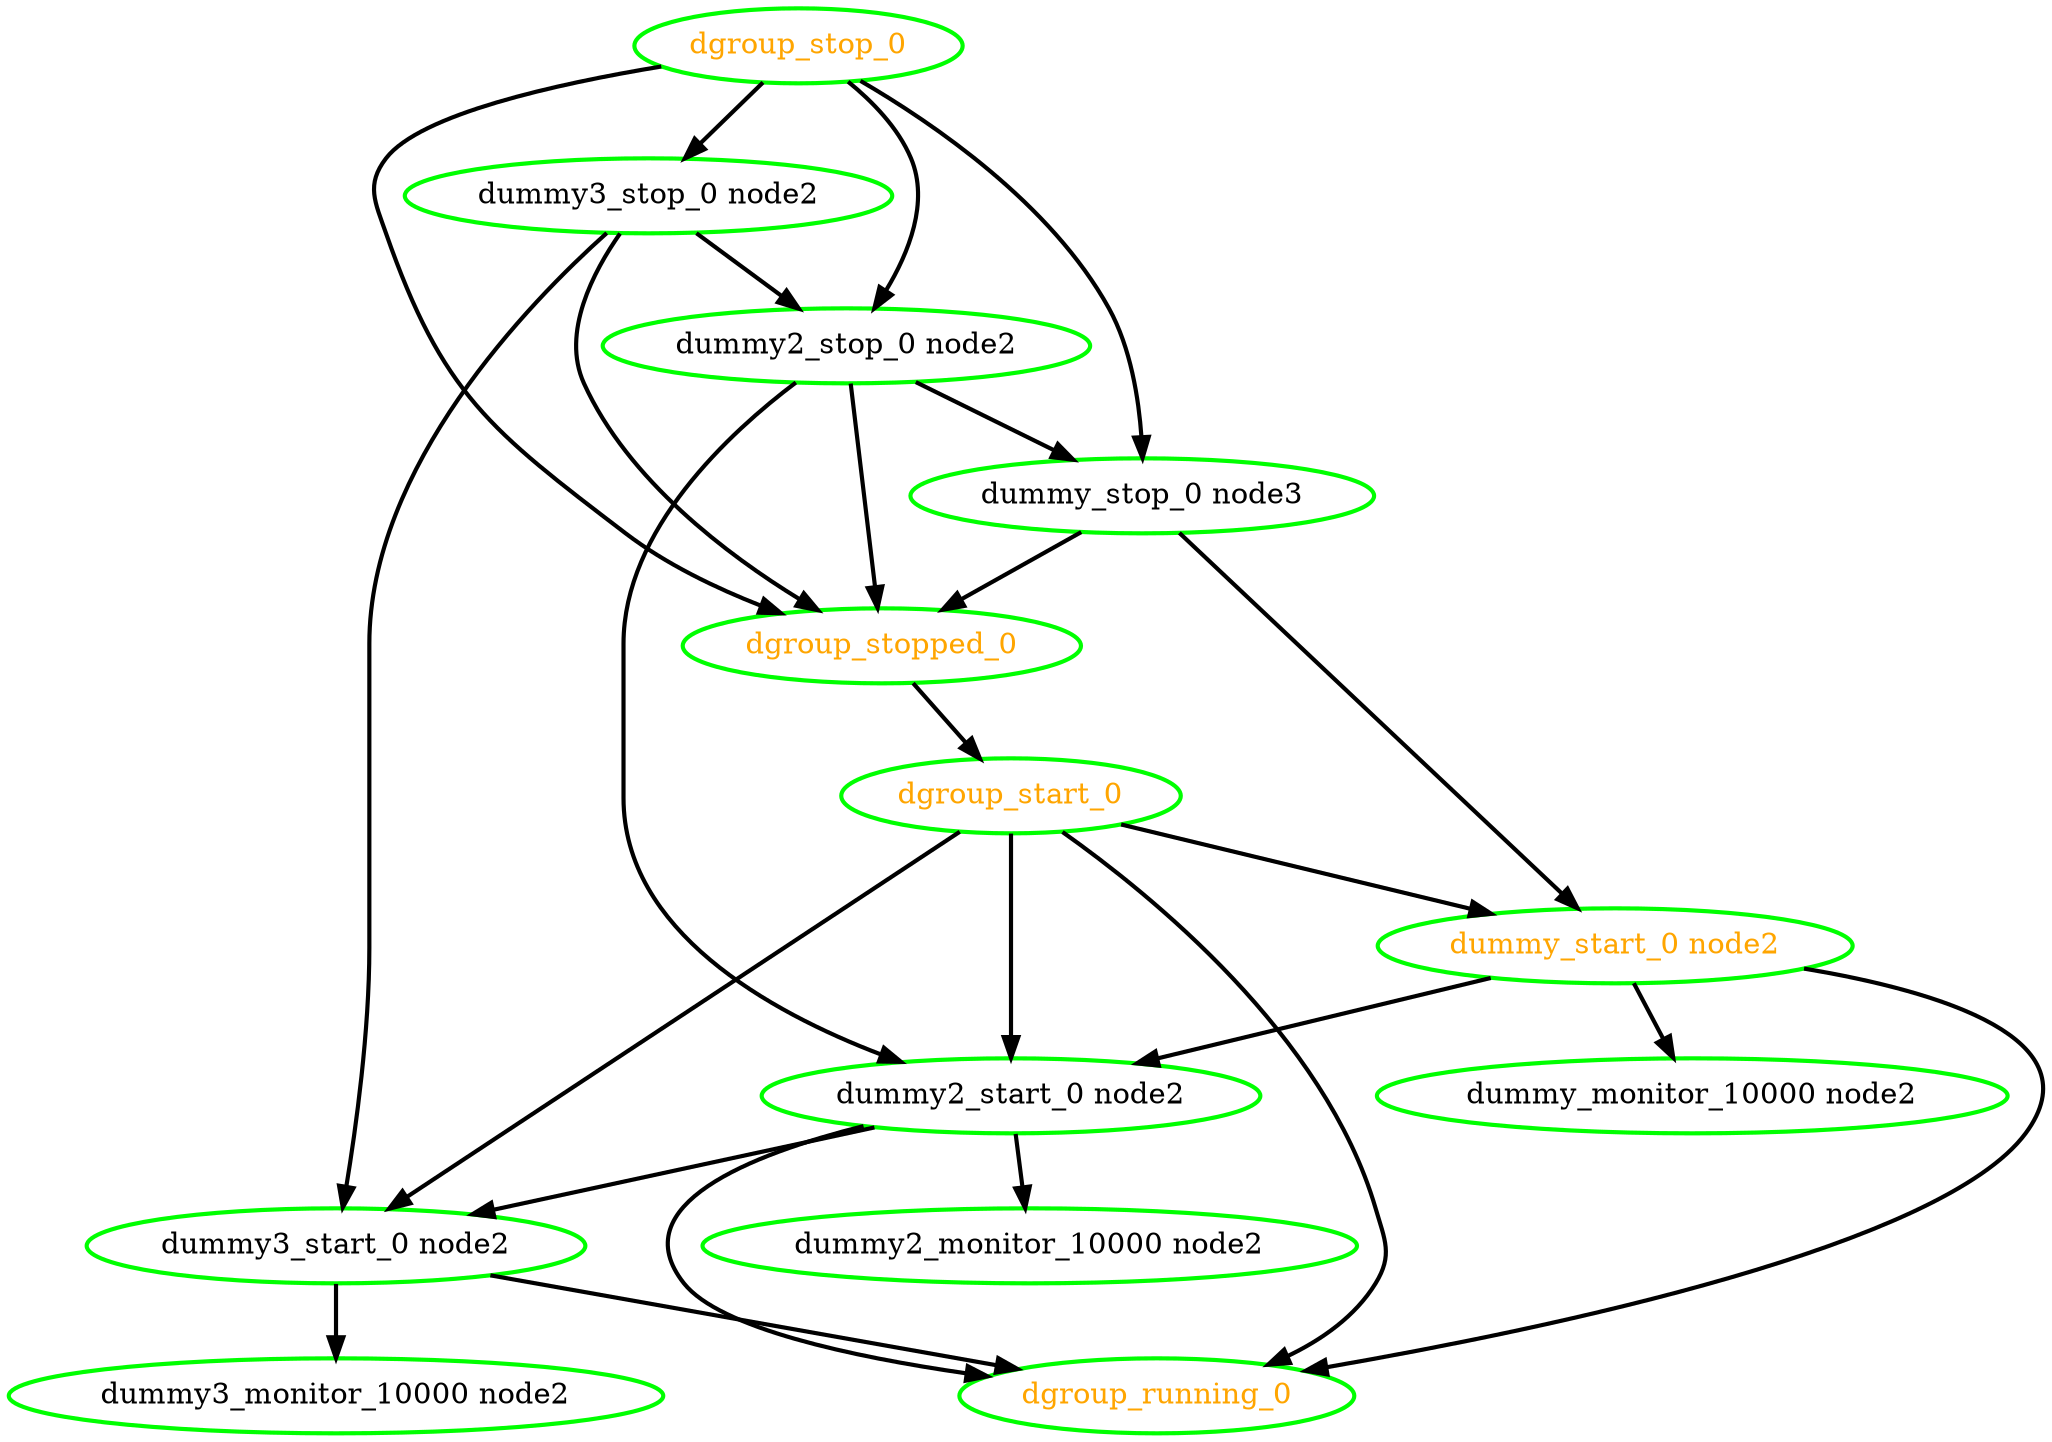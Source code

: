  digraph "g" {
"dgroup_running_0" [ style=bold color="green" fontcolor="orange"]
"dgroup_start_0" -> "dgroup_running_0" [ style = bold]
"dgroup_start_0" -> "dummy2_start_0 node2" [ style = bold]
"dgroup_start_0" -> "dummy3_start_0 node2" [ style = bold]
"dgroup_start_0" -> "dummy_start_0 node2" [ style = bold]
"dgroup_start_0" [ style=bold color="green" fontcolor="orange"]
"dgroup_stop_0" -> "dgroup_stopped_0" [ style = bold]
"dgroup_stop_0" -> "dummy2_stop_0 node2" [ style = bold]
"dgroup_stop_0" -> "dummy3_stop_0 node2" [ style = bold]
"dgroup_stop_0" -> "dummy_stop_0 node3" [ style = bold]
"dgroup_stop_0" [ style=bold color="green" fontcolor="orange"]
"dgroup_stopped_0" -> "dgroup_start_0" [ style = bold]
"dgroup_stopped_0" [ style=bold color="green" fontcolor="orange"]
"dummy2_monitor_10000 node2" [ style=bold color="green" fontcolor="black"]
"dummy2_start_0 node2" -> "dgroup_running_0" [ style = bold]
"dummy2_start_0 node2" -> "dummy2_monitor_10000 node2" [ style = bold]
"dummy2_start_0 node2" -> "dummy3_start_0 node2" [ style = bold]
"dummy2_start_0 node2" [ style=bold color="green" fontcolor="black"]
"dummy2_stop_0 node2" -> "dgroup_stopped_0" [ style = bold]
"dummy2_stop_0 node2" -> "dummy2_start_0 node2" [ style = bold]
"dummy2_stop_0 node2" -> "dummy_stop_0 node3" [ style = bold]
"dummy2_stop_0 node2" [ style=bold color="green" fontcolor="black"]
"dummy3_monitor_10000 node2" [ style=bold color="green" fontcolor="black"]
"dummy3_start_0 node2" -> "dgroup_running_0" [ style = bold]
"dummy3_start_0 node2" -> "dummy3_monitor_10000 node2" [ style = bold]
"dummy3_start_0 node2" [ style=bold color="green" fontcolor="black"]
"dummy3_stop_0 node2" -> "dgroup_stopped_0" [ style = bold]
"dummy3_stop_0 node2" -> "dummy2_stop_0 node2" [ style = bold]
"dummy3_stop_0 node2" -> "dummy3_start_0 node2" [ style = bold]
"dummy3_stop_0 node2" [ style=bold color="green" fontcolor="black"]
"dummy_monitor_10000 node2" [ style=bold color="green" fontcolor="black"]
"dummy_start_0 node2" -> "dgroup_running_0" [ style = bold]
"dummy_start_0 node2" -> "dummy2_start_0 node2" [ style = bold]
"dummy_start_0 node2" -> "dummy_monitor_10000 node2" [ style = bold]
"dummy_start_0 node2" [ style=bold color="green" fontcolor="orange"]
"dummy_stop_0 node3" -> "dgroup_stopped_0" [ style = bold]
"dummy_stop_0 node3" -> "dummy_start_0 node2" [ style = bold]
"dummy_stop_0 node3" [ style=bold color="green" fontcolor="black"]
}
